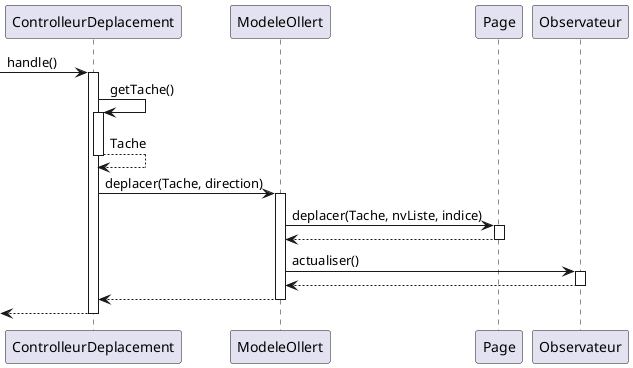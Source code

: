 @startuml
participant ControlleurDeplacement as cd
participant ModeleOllert as m
participant Page as p
participant Observateur as o

-> cd : handle()
activate cd
cd -> cd : getTache()
activate cd
cd --> cd : Tache
deactivate cd

cd -> m : deplacer(Tache, direction)
activate m
m -> p : deplacer(Tache, nvListe, indice)
activate p
p --> m
deactivate p
m -> o : actualiser()
activate o
o --> m
deactivate o
m --> cd
deactivate m
<-- cd
deactivate cd


@enduml